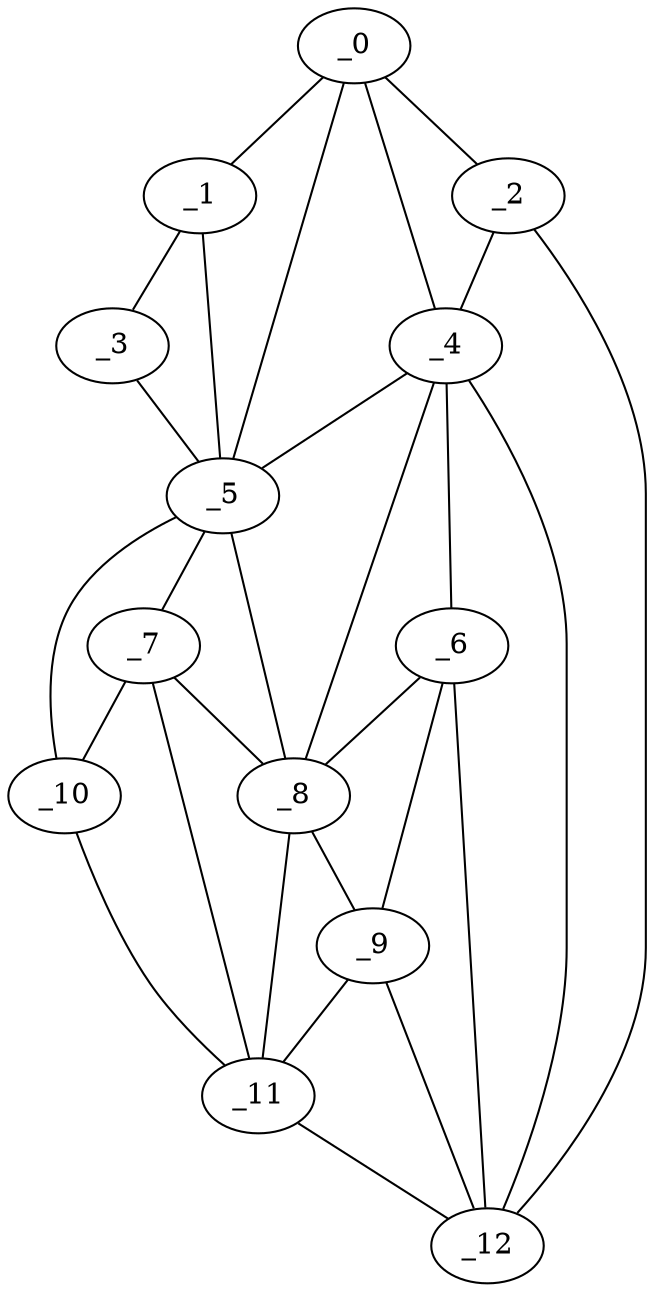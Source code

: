 graph "obj53__175.gxl" {
	_0	 [x=14,
		y=49];
	_1	 [x=15,
		y=35];
	_0 -- _1	 [valence=1];
	_2	 [x=15,
		y=85];
	_0 -- _2	 [valence=1];
	_4	 [x=27,
		y=86];
	_0 -- _4	 [valence=2];
	_5	 [x=59,
		y=23];
	_0 -- _5	 [valence=2];
	_3	 [x=19,
		y=22];
	_1 -- _3	 [valence=1];
	_1 -- _5	 [valence=2];
	_2 -- _4	 [valence=2];
	_12	 [x=118,
		y=105];
	_2 -- _12	 [valence=1];
	_3 -- _5	 [valence=1];
	_4 -- _5	 [valence=2];
	_6	 [x=105,
		y=92];
	_4 -- _6	 [valence=2];
	_8	 [x=111,
		y=56];
	_4 -- _8	 [valence=2];
	_4 -- _12	 [valence=2];
	_7	 [x=108,
		y=40];
	_5 -- _7	 [valence=2];
	_5 -- _8	 [valence=1];
	_10	 [x=118,
		y=27];
	_5 -- _10	 [valence=1];
	_6 -- _8	 [valence=1];
	_9	 [x=116,
		y=88];
	_6 -- _9	 [valence=2];
	_6 -- _12	 [valence=1];
	_7 -- _8	 [valence=2];
	_7 -- _10	 [valence=2];
	_11	 [x=118,
		y=46];
	_7 -- _11	 [valence=2];
	_8 -- _9	 [valence=2];
	_8 -- _11	 [valence=2];
	_9 -- _11	 [valence=2];
	_9 -- _12	 [valence=2];
	_10 -- _11	 [valence=1];
	_11 -- _12	 [valence=1];
}
